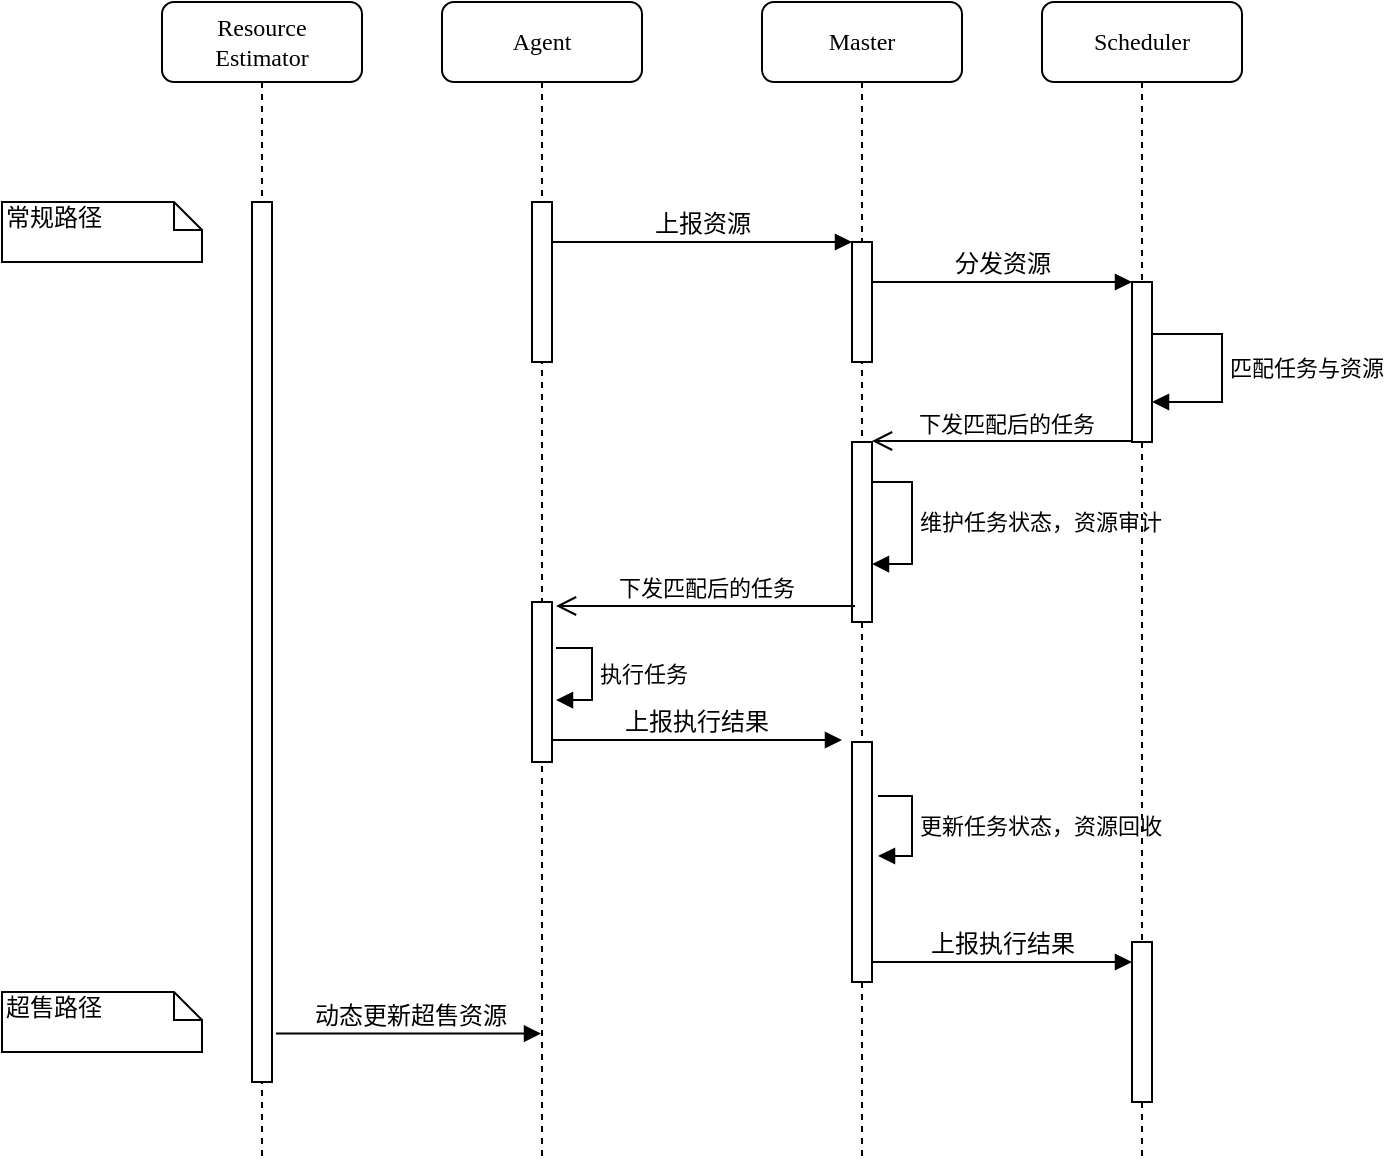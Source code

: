 <mxfile version="13.8.1" type="github"><diagram name="Page-1" id="13e1069c-82ec-6db2-03f1-153e76fe0fe0"><mxGraphModel dx="1426" dy="738" grid="1" gridSize="10" guides="1" tooltips="1" connect="1" arrows="1" fold="1" page="1" pageScale="1" pageWidth="1100" pageHeight="850" background="#ffffff" math="0" shadow="0"><root><mxCell id="0"/><mxCell id="1" parent="0"/><mxCell id="7baba1c4bc27f4b0-2" value="Agent" style="shape=umlLifeline;perimeter=lifelinePerimeter;whiteSpace=wrap;html=1;container=1;collapsible=0;recursiveResize=0;outlineConnect=0;rounded=1;shadow=0;comic=0;labelBackgroundColor=none;strokeWidth=1;fontFamily=Verdana;fontSize=12;align=center;" parent="1" vertex="1"><mxGeometry x="240" y="80" width="100" height="580" as="geometry"/></mxCell><mxCell id="7baba1c4bc27f4b0-10" value="" style="html=1;points=[];perimeter=orthogonalPerimeter;rounded=0;shadow=0;comic=0;labelBackgroundColor=none;strokeWidth=1;fontFamily=Verdana;fontSize=12;align=center;" parent="7baba1c4bc27f4b0-2" vertex="1"><mxGeometry x="45" y="100" width="10" height="80" as="geometry"/></mxCell><mxCell id="7baba1c4bc27f4b0-3" value="Master" style="shape=umlLifeline;perimeter=lifelinePerimeter;whiteSpace=wrap;html=1;container=1;collapsible=0;recursiveResize=0;outlineConnect=0;rounded=1;shadow=0;comic=0;labelBackgroundColor=none;strokeWidth=1;fontFamily=Verdana;fontSize=12;align=center;" parent="1" vertex="1"><mxGeometry x="400" y="80" width="100" height="580" as="geometry"/></mxCell><mxCell id="7baba1c4bc27f4b0-13" value="" style="html=1;points=[];perimeter=orthogonalPerimeter;rounded=0;shadow=0;comic=0;labelBackgroundColor=none;strokeWidth=1;fontFamily=Verdana;fontSize=12;align=center;" parent="7baba1c4bc27f4b0-3" vertex="1"><mxGeometry x="45" y="120" width="10" height="60" as="geometry"/></mxCell><mxCell id="91XKR7WlQP-2J4uoLUgl-9" value="下发匹配后的任务" style="html=1;verticalAlign=bottom;endArrow=open;endSize=8;" edge="1" parent="7baba1c4bc27f4b0-3" source="7baba1c4bc27f4b0-4"><mxGeometry relative="1" as="geometry"><mxPoint x="135" y="219.5" as="sourcePoint"/><mxPoint x="55" y="219.5" as="targetPoint"/></mxGeometry></mxCell><mxCell id="91XKR7WlQP-2J4uoLUgl-10" value="" style="html=1;points=[];perimeter=orthogonalPerimeter;rounded=0;shadow=0;comic=0;labelBackgroundColor=none;strokeWidth=1;fontFamily=Verdana;fontSize=12;align=center;" vertex="1" parent="7baba1c4bc27f4b0-3"><mxGeometry x="45" y="220" width="10" height="90" as="geometry"/></mxCell><mxCell id="91XKR7WlQP-2J4uoLUgl-17" value="维护任务状态，资源审计" style="edgeStyle=orthogonalEdgeStyle;html=1;align=left;spacingLeft=2;endArrow=block;rounded=0;entryX=1;entryY=0.678;exitX=1;exitY=0.222;exitDx=0;exitDy=0;exitPerimeter=0;entryDx=0;entryDy=0;entryPerimeter=0;" edge="1" target="91XKR7WlQP-2J4uoLUgl-10" parent="7baba1c4bc27f4b0-3" source="91XKR7WlQP-2J4uoLUgl-10"><mxGeometry relative="1" as="geometry"><mxPoint x="50" y="330" as="sourcePoint"/><Array as="points"><mxPoint x="75" y="240"/><mxPoint x="75" y="281"/></Array></mxGeometry></mxCell><mxCell id="91XKR7WlQP-2J4uoLUgl-23" value="" style="html=1;points=[];perimeter=orthogonalPerimeter;shadow=0;fontFamily=Verdana;fontSize=12;fontColor=#000000;align=center;strokeColor=#000000;strokeWidth=1;fillColor=#ffffff;comic=0;" vertex="1" parent="7baba1c4bc27f4b0-3"><mxGeometry x="45" y="370" width="10" height="120" as="geometry"/></mxCell><mxCell id="91XKR7WlQP-2J4uoLUgl-28" value="更新任务状态，资源回收" style="edgeStyle=orthogonalEdgeStyle;html=1;align=left;spacingLeft=2;endArrow=block;rounded=0;" edge="1" parent="7baba1c4bc27f4b0-3"><mxGeometry relative="1" as="geometry"><mxPoint x="58" y="397" as="sourcePoint"/><Array as="points"><mxPoint x="75" y="397"/><mxPoint x="75" y="427"/></Array><mxPoint x="58" y="427" as="targetPoint"/></mxGeometry></mxCell><mxCell id="7baba1c4bc27f4b0-4" value="Scheduler" style="shape=umlLifeline;perimeter=lifelinePerimeter;whiteSpace=wrap;html=1;container=1;collapsible=0;recursiveResize=0;outlineConnect=0;rounded=1;shadow=0;comic=0;labelBackgroundColor=none;strokeWidth=1;fontFamily=Verdana;fontSize=12;align=center;" parent="1" vertex="1"><mxGeometry x="540" y="80" width="100" height="580" as="geometry"/></mxCell><mxCell id="91XKR7WlQP-2J4uoLUgl-2" value="" style="html=1;points=[];perimeter=orthogonalPerimeter;rounded=0;shadow=0;comic=0;labelBackgroundColor=none;strokeWidth=1;fontFamily=Verdana;fontSize=12;align=center;" vertex="1" parent="7baba1c4bc27f4b0-4"><mxGeometry x="45" y="140" width="10" height="80" as="geometry"/></mxCell><mxCell id="91XKR7WlQP-2J4uoLUgl-8" value="匹配任务与资源" style="edgeStyle=orthogonalEdgeStyle;html=1;align=left;spacingLeft=2;endArrow=block;rounded=0;exitX=1;exitY=0.325;exitDx=0;exitDy=0;exitPerimeter=0;" edge="1" parent="7baba1c4bc27f4b0-4" source="91XKR7WlQP-2J4uoLUgl-2"><mxGeometry relative="1" as="geometry"><mxPoint x="65" y="210" as="sourcePoint"/><Array as="points"><mxPoint x="90" y="166"/><mxPoint x="90" y="200"/><mxPoint x="55" y="200"/></Array><mxPoint x="55" y="200" as="targetPoint"/></mxGeometry></mxCell><mxCell id="7baba1c4bc27f4b0-8" value="Resource&lt;br&gt;Estimator" style="shape=umlLifeline;perimeter=lifelinePerimeter;whiteSpace=wrap;html=1;container=1;collapsible=0;recursiveResize=0;outlineConnect=0;rounded=1;shadow=0;comic=0;labelBackgroundColor=none;strokeWidth=1;fontFamily=Verdana;fontSize=12;align=center;" parent="1" vertex="1"><mxGeometry x="100" y="80" width="100" height="580" as="geometry"/></mxCell><mxCell id="7baba1c4bc27f4b0-9" value="" style="html=1;points=[];perimeter=orthogonalPerimeter;rounded=0;shadow=0;comic=0;labelBackgroundColor=none;strokeWidth=1;fontFamily=Verdana;fontSize=12;align=center;" parent="7baba1c4bc27f4b0-8" vertex="1"><mxGeometry x="45" y="100" width="10" height="440" as="geometry"/></mxCell><mxCell id="7baba1c4bc27f4b0-17" value="分发资源" style="html=1;verticalAlign=bottom;endArrow=block;labelBackgroundColor=none;fontFamily=Verdana;fontSize=12;edgeStyle=elbowEdgeStyle;elbow=vertical;" parent="1" source="7baba1c4bc27f4b0-13" edge="1"><mxGeometry relative="1" as="geometry"><mxPoint x="510" y="220" as="sourcePoint"/><Array as="points"><mxPoint x="460" y="220"/></Array><mxPoint x="585" y="220" as="targetPoint"/></mxGeometry></mxCell><mxCell id="7baba1c4bc27f4b0-23" value="上报执行结果" style="html=1;verticalAlign=bottom;endArrow=block;labelBackgroundColor=none;fontFamily=Verdana;fontSize=12;exitX=1;exitY=0.863;exitDx=0;exitDy=0;exitPerimeter=0;" parent="1" source="91XKR7WlQP-2J4uoLUgl-19" edge="1"><mxGeometry relative="1" as="geometry"><mxPoint x="510" y="420" as="sourcePoint"/><mxPoint x="440" y="449" as="targetPoint"/></mxGeometry></mxCell><mxCell id="7baba1c4bc27f4b0-14" value="上报资源" style="html=1;verticalAlign=bottom;endArrow=block;entryX=0;entryY=0;labelBackgroundColor=none;fontFamily=Verdana;fontSize=12;edgeStyle=elbowEdgeStyle;elbow=vertical;" parent="1" source="7baba1c4bc27f4b0-10" target="7baba1c4bc27f4b0-13" edge="1"><mxGeometry relative="1" as="geometry"><mxPoint x="370" y="200" as="sourcePoint"/></mxGeometry></mxCell><mxCell id="91XKR7WlQP-2J4uoLUgl-1" value="常规路径" style="shape=note;whiteSpace=wrap;html=1;size=14;verticalAlign=top;align=left;spacingTop=-6;" vertex="1" parent="1"><mxGeometry x="20" y="180" width="100" height="30" as="geometry"/></mxCell><mxCell id="91XKR7WlQP-2J4uoLUgl-11" value="下发匹配后的任务" style="html=1;verticalAlign=bottom;endArrow=open;endSize=8;" edge="1" parent="1"><mxGeometry relative="1" as="geometry"><mxPoint x="446.5" y="382" as="sourcePoint"/><mxPoint x="297" y="382" as="targetPoint"/></mxGeometry></mxCell><mxCell id="91XKR7WlQP-2J4uoLUgl-19" value="" style="html=1;points=[];perimeter=orthogonalPerimeter;rounded=0;shadow=0;comic=0;labelBackgroundColor=none;strokeWidth=1;fontFamily=Verdana;fontSize=12;align=center;" vertex="1" parent="1"><mxGeometry x="285" y="380" width="10" height="80" as="geometry"/></mxCell><mxCell id="91XKR7WlQP-2J4uoLUgl-20" value="动态更新超售资源" style="html=1;verticalAlign=bottom;endArrow=block;labelBackgroundColor=none;fontFamily=Verdana;fontSize=12;exitX=1.2;exitY=0.945;exitDx=0;exitDy=0;exitPerimeter=0;" edge="1" parent="1" source="7baba1c4bc27f4b0-9" target="7baba1c4bc27f4b0-2"><mxGeometry relative="1" as="geometry"><mxPoint x="155" y="440" as="sourcePoint"/><mxPoint x="585" y="440" as="targetPoint"/></mxGeometry></mxCell><mxCell id="91XKR7WlQP-2J4uoLUgl-22" value="执行任务" style="edgeStyle=orthogonalEdgeStyle;html=1;align=left;spacingLeft=2;endArrow=block;rounded=0;entryX=1.2;entryY=0.613;exitX=1.2;exitY=0.288;exitDx=0;exitDy=0;exitPerimeter=0;entryDx=0;entryDy=0;entryPerimeter=0;" edge="1" target="91XKR7WlQP-2J4uoLUgl-19" parent="1" source="91XKR7WlQP-2J4uoLUgl-19"><mxGeometry relative="1" as="geometry"><mxPoint x="290" y="480" as="sourcePoint"/><Array as="points"><mxPoint x="315" y="403"/><mxPoint x="315" y="429"/></Array></mxGeometry></mxCell><mxCell id="91XKR7WlQP-2J4uoLUgl-29" value="" style="html=1;points=[];perimeter=orthogonalPerimeter;rounded=0;shadow=0;comic=0;labelBackgroundColor=none;strokeWidth=1;fontFamily=Verdana;fontSize=12;align=center;" vertex="1" parent="1"><mxGeometry x="585" y="550" width="10" height="80" as="geometry"/></mxCell><mxCell id="91XKR7WlQP-2J4uoLUgl-31" value="上报执行结果" style="html=1;verticalAlign=bottom;endArrow=block;labelBackgroundColor=none;fontFamily=Verdana;fontSize=12;" edge="1" parent="1"><mxGeometry relative="1" as="geometry"><mxPoint x="455" y="560" as="sourcePoint"/><mxPoint x="585" y="560" as="targetPoint"/></mxGeometry></mxCell><mxCell id="91XKR7WlQP-2J4uoLUgl-32" value="超售路径" style="shape=note;whiteSpace=wrap;html=1;size=14;verticalAlign=top;align=left;spacingTop=-6;" vertex="1" parent="1"><mxGeometry x="20" y="575" width="100" height="30" as="geometry"/></mxCell></root></mxGraphModel></diagram></mxfile>